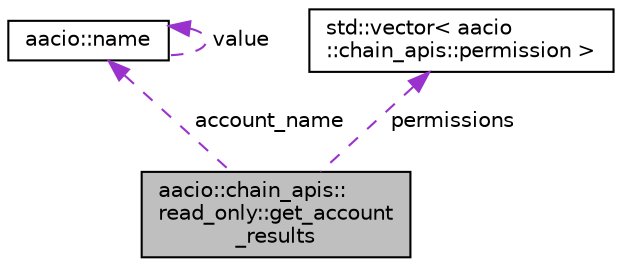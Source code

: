 digraph "aacio::chain_apis::read_only::get_account_results"
{
  edge [fontname="Helvetica",fontsize="10",labelfontname="Helvetica",labelfontsize="10"];
  node [fontname="Helvetica",fontsize="10",shape=record];
  Node1 [label="aacio::chain_apis::\lread_only::get_account\l_results",height=0.2,width=0.4,color="black", fillcolor="grey75", style="filled", fontcolor="black"];
  Node2 -> Node1 [dir="back",color="darkorchid3",fontsize="10",style="dashed",label=" account_name" ];
  Node2 [label="aacio::name",height=0.2,width=0.4,color="black", fillcolor="white", style="filled",URL="$structaacio_1_1name.html",tooltip="wraps a uint64_t to ensure it is only passed to methods that expect a Name "];
  Node2 -> Node2 [dir="back",color="darkorchid3",fontsize="10",style="dashed",label=" value" ];
  Node3 -> Node1 [dir="back",color="darkorchid3",fontsize="10",style="dashed",label=" permissions" ];
  Node3 [label="std::vector\< aacio\l::chain_apis::permission \>",height=0.2,width=0.4,color="black", fillcolor="white", style="filled",URL="$classstd_1_1vector.html"];
}

